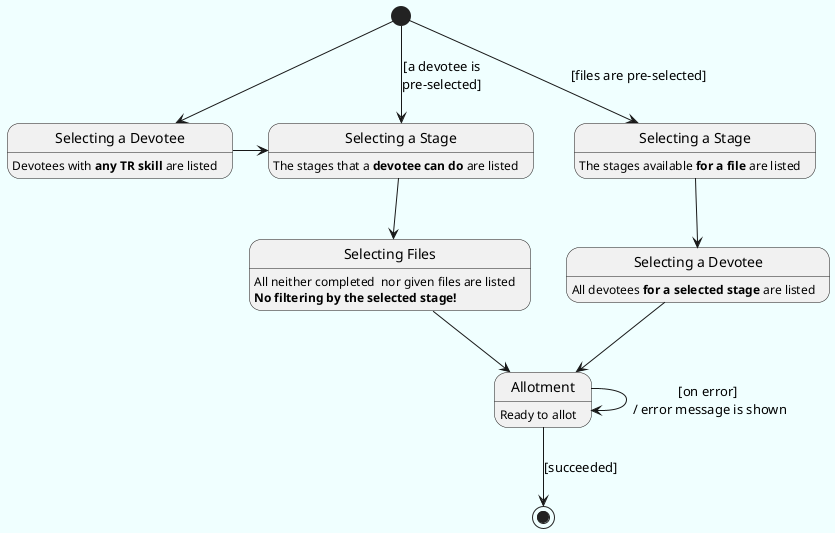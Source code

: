 @startuml State

skinparam backgroundColor Azure

hide empty description

state "Selecting a Devotee" as devotee_all: Devotees with **any TR skill** are listed
state "Selecting a Devotee" as devotee_stage: All devotees **for a selected stage** are listed
state "Selecting a Stage" as stage_d: The stages that a **devotee can do** are listed
state "Selecting a Stage" as stage_f: The stages available **for a file** are listed
state "Selecting Files" as files: All neither completed  nor given files are listed
state "Allotment" as allotment: Ready to allot

files: **No filtering by the selected stage!**

[*] --> stage_d : [a devotee is\npre-selected]
[*] --> stage_f : [files are pre-selected]
[*] --> devotee_all
devotee_all -> stage_d
stage_d --> files
files --> allotment
allotment --> [*]: [succeeded]
allotment --> allotment: [on error] \n/ error message is shown

stage_f --> devotee_stage
devotee_stage --> allotment

@enduml
